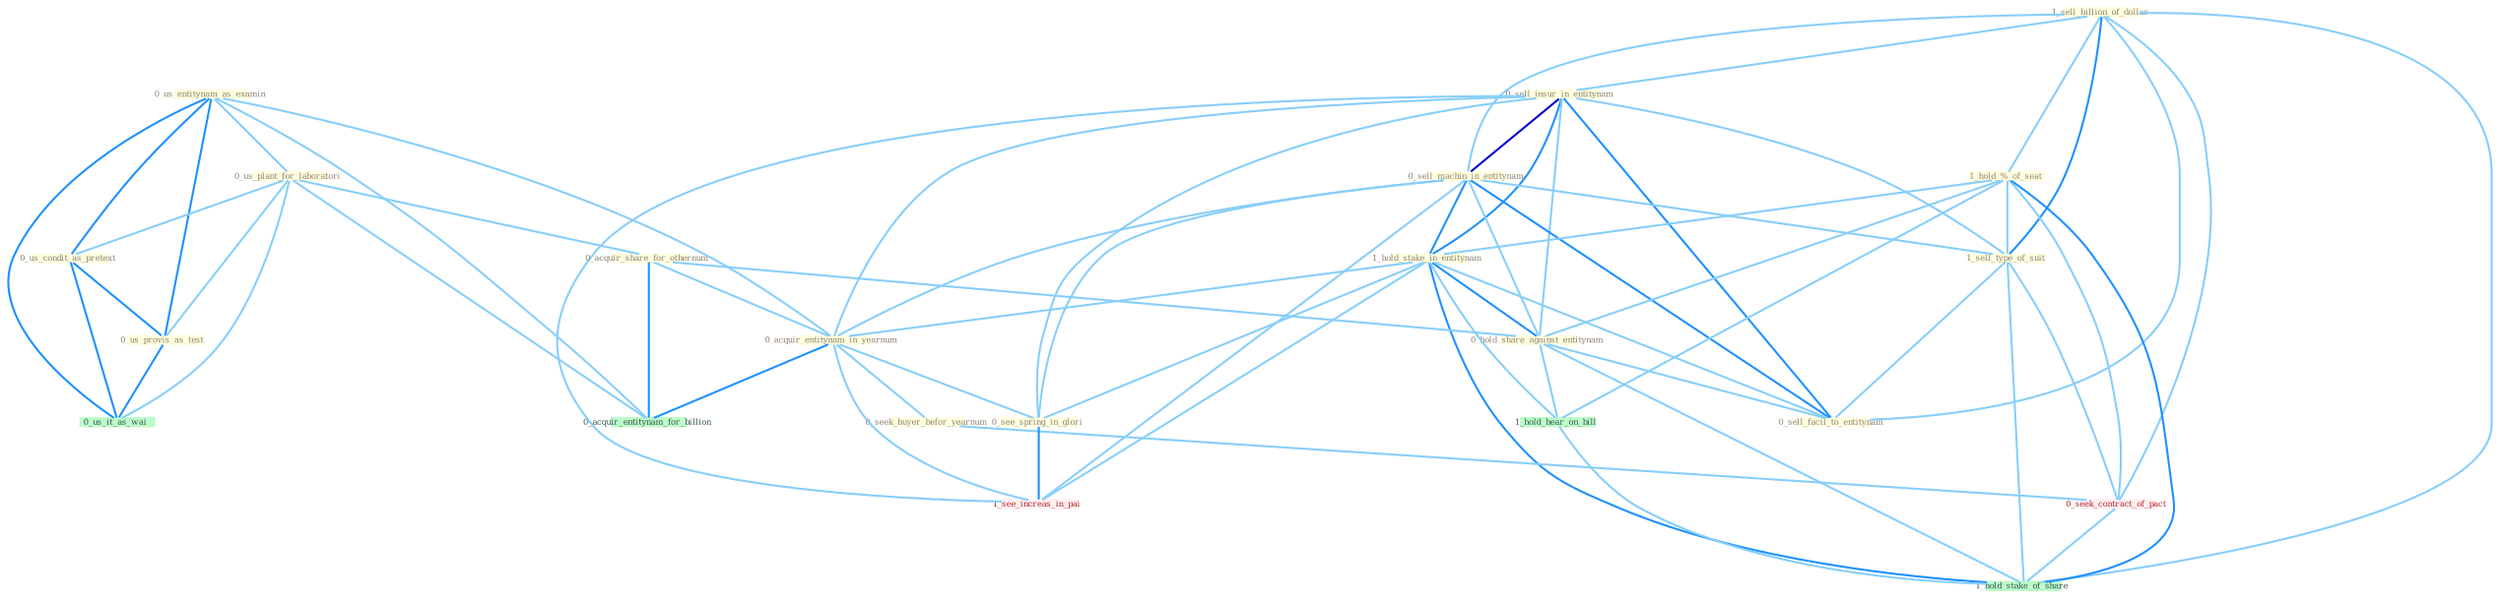 Graph G{ 
    node
    [shape=polygon,style=filled,width=.5,height=.06,color="#BDFCC9",fixedsize=true,fontsize=4,
    fontcolor="#2f4f4f"];
    {node
    [color="#ffffe0", fontcolor="#8b7d6b"] "0_us_entitynam_as_examin " "1_sell_billion_of_dollar " "0_sell_insur_in_entitynam " "0_us_plant_for_laboratori " "0_us_condit_as_pretext " "0_sell_machin_in_entitynam " "1_hold_%_of_seat " "1_hold_stake_in_entitynam " "0_acquir_share_for_othernum " "0_acquir_entitynam_in_yearnum " "0_us_provis_as_test " "0_seek_buyer_befor_yearnum " "1_sell_type_of_suit " "0_hold_share_against_entitynam " "0_see_spring_in_glori " "0_sell_facil_to_entitynam "}
{node [color="#fff0f5", fontcolor="#b22222"] "0_seek_contract_of_pact " "1_see_increas_in_pai "}
edge [color="#B0E2FF"];

	"0_us_entitynam_as_examin " -- "0_us_plant_for_laboratori " [w="1", color="#87cefa" ];
	"0_us_entitynam_as_examin " -- "0_us_condit_as_pretext " [w="2", color="#1e90ff" , len=0.8];
	"0_us_entitynam_as_examin " -- "0_acquir_entitynam_in_yearnum " [w="1", color="#87cefa" ];
	"0_us_entitynam_as_examin " -- "0_us_provis_as_test " [w="2", color="#1e90ff" , len=0.8];
	"0_us_entitynam_as_examin " -- "0_us_it_as_wai " [w="2", color="#1e90ff" , len=0.8];
	"0_us_entitynam_as_examin " -- "0_acquir_entitynam_for_billion " [w="1", color="#87cefa" ];
	"1_sell_billion_of_dollar " -- "0_sell_insur_in_entitynam " [w="1", color="#87cefa" ];
	"1_sell_billion_of_dollar " -- "0_sell_machin_in_entitynam " [w="1", color="#87cefa" ];
	"1_sell_billion_of_dollar " -- "1_hold_%_of_seat " [w="1", color="#87cefa" ];
	"1_sell_billion_of_dollar " -- "1_sell_type_of_suit " [w="2", color="#1e90ff" , len=0.8];
	"1_sell_billion_of_dollar " -- "0_sell_facil_to_entitynam " [w="1", color="#87cefa" ];
	"1_sell_billion_of_dollar " -- "0_seek_contract_of_pact " [w="1", color="#87cefa" ];
	"1_sell_billion_of_dollar " -- "1_hold_stake_of_share " [w="1", color="#87cefa" ];
	"0_sell_insur_in_entitynam " -- "0_sell_machin_in_entitynam " [w="3", color="#0000cd" , len=0.6];
	"0_sell_insur_in_entitynam " -- "1_hold_stake_in_entitynam " [w="2", color="#1e90ff" , len=0.8];
	"0_sell_insur_in_entitynam " -- "0_acquir_entitynam_in_yearnum " [w="1", color="#87cefa" ];
	"0_sell_insur_in_entitynam " -- "1_sell_type_of_suit " [w="1", color="#87cefa" ];
	"0_sell_insur_in_entitynam " -- "0_hold_share_against_entitynam " [w="1", color="#87cefa" ];
	"0_sell_insur_in_entitynam " -- "0_see_spring_in_glori " [w="1", color="#87cefa" ];
	"0_sell_insur_in_entitynam " -- "0_sell_facil_to_entitynam " [w="2", color="#1e90ff" , len=0.8];
	"0_sell_insur_in_entitynam " -- "1_see_increas_in_pai " [w="1", color="#87cefa" ];
	"0_us_plant_for_laboratori " -- "0_us_condit_as_pretext " [w="1", color="#87cefa" ];
	"0_us_plant_for_laboratori " -- "0_acquir_share_for_othernum " [w="1", color="#87cefa" ];
	"0_us_plant_for_laboratori " -- "0_us_provis_as_test " [w="1", color="#87cefa" ];
	"0_us_plant_for_laboratori " -- "0_us_it_as_wai " [w="1", color="#87cefa" ];
	"0_us_plant_for_laboratori " -- "0_acquir_entitynam_for_billion " [w="1", color="#87cefa" ];
	"0_us_condit_as_pretext " -- "0_us_provis_as_test " [w="2", color="#1e90ff" , len=0.8];
	"0_us_condit_as_pretext " -- "0_us_it_as_wai " [w="2", color="#1e90ff" , len=0.8];
	"0_sell_machin_in_entitynam " -- "1_hold_stake_in_entitynam " [w="2", color="#1e90ff" , len=0.8];
	"0_sell_machin_in_entitynam " -- "0_acquir_entitynam_in_yearnum " [w="1", color="#87cefa" ];
	"0_sell_machin_in_entitynam " -- "1_sell_type_of_suit " [w="1", color="#87cefa" ];
	"0_sell_machin_in_entitynam " -- "0_hold_share_against_entitynam " [w="1", color="#87cefa" ];
	"0_sell_machin_in_entitynam " -- "0_see_spring_in_glori " [w="1", color="#87cefa" ];
	"0_sell_machin_in_entitynam " -- "0_sell_facil_to_entitynam " [w="2", color="#1e90ff" , len=0.8];
	"0_sell_machin_in_entitynam " -- "1_see_increas_in_pai " [w="1", color="#87cefa" ];
	"1_hold_%_of_seat " -- "1_hold_stake_in_entitynam " [w="1", color="#87cefa" ];
	"1_hold_%_of_seat " -- "1_sell_type_of_suit " [w="1", color="#87cefa" ];
	"1_hold_%_of_seat " -- "0_hold_share_against_entitynam " [w="1", color="#87cefa" ];
	"1_hold_%_of_seat " -- "0_seek_contract_of_pact " [w="1", color="#87cefa" ];
	"1_hold_%_of_seat " -- "1_hold_hear_on_bill " [w="1", color="#87cefa" ];
	"1_hold_%_of_seat " -- "1_hold_stake_of_share " [w="2", color="#1e90ff" , len=0.8];
	"1_hold_stake_in_entitynam " -- "0_acquir_entitynam_in_yearnum " [w="1", color="#87cefa" ];
	"1_hold_stake_in_entitynam " -- "0_hold_share_against_entitynam " [w="2", color="#1e90ff" , len=0.8];
	"1_hold_stake_in_entitynam " -- "0_see_spring_in_glori " [w="1", color="#87cefa" ];
	"1_hold_stake_in_entitynam " -- "0_sell_facil_to_entitynam " [w="1", color="#87cefa" ];
	"1_hold_stake_in_entitynam " -- "1_see_increas_in_pai " [w="1", color="#87cefa" ];
	"1_hold_stake_in_entitynam " -- "1_hold_hear_on_bill " [w="1", color="#87cefa" ];
	"1_hold_stake_in_entitynam " -- "1_hold_stake_of_share " [w="2", color="#1e90ff" , len=0.8];
	"0_acquir_share_for_othernum " -- "0_acquir_entitynam_in_yearnum " [w="1", color="#87cefa" ];
	"0_acquir_share_for_othernum " -- "0_hold_share_against_entitynam " [w="1", color="#87cefa" ];
	"0_acquir_share_for_othernum " -- "0_acquir_entitynam_for_billion " [w="2", color="#1e90ff" , len=0.8];
	"0_acquir_entitynam_in_yearnum " -- "0_seek_buyer_befor_yearnum " [w="1", color="#87cefa" ];
	"0_acquir_entitynam_in_yearnum " -- "0_see_spring_in_glori " [w="1", color="#87cefa" ];
	"0_acquir_entitynam_in_yearnum " -- "0_acquir_entitynam_for_billion " [w="2", color="#1e90ff" , len=0.8];
	"0_acquir_entitynam_in_yearnum " -- "1_see_increas_in_pai " [w="1", color="#87cefa" ];
	"0_us_provis_as_test " -- "0_us_it_as_wai " [w="2", color="#1e90ff" , len=0.8];
	"0_seek_buyer_befor_yearnum " -- "0_seek_contract_of_pact " [w="1", color="#87cefa" ];
	"1_sell_type_of_suit " -- "0_sell_facil_to_entitynam " [w="1", color="#87cefa" ];
	"1_sell_type_of_suit " -- "0_seek_contract_of_pact " [w="1", color="#87cefa" ];
	"1_sell_type_of_suit " -- "1_hold_stake_of_share " [w="1", color="#87cefa" ];
	"0_hold_share_against_entitynam " -- "0_sell_facil_to_entitynam " [w="1", color="#87cefa" ];
	"0_hold_share_against_entitynam " -- "1_hold_hear_on_bill " [w="1", color="#87cefa" ];
	"0_hold_share_against_entitynam " -- "1_hold_stake_of_share " [w="1", color="#87cefa" ];
	"0_see_spring_in_glori " -- "1_see_increas_in_pai " [w="2", color="#1e90ff" , len=0.8];
	"0_seek_contract_of_pact " -- "1_hold_stake_of_share " [w="1", color="#87cefa" ];
	"1_hold_hear_on_bill " -- "1_hold_stake_of_share " [w="1", color="#87cefa" ];
}